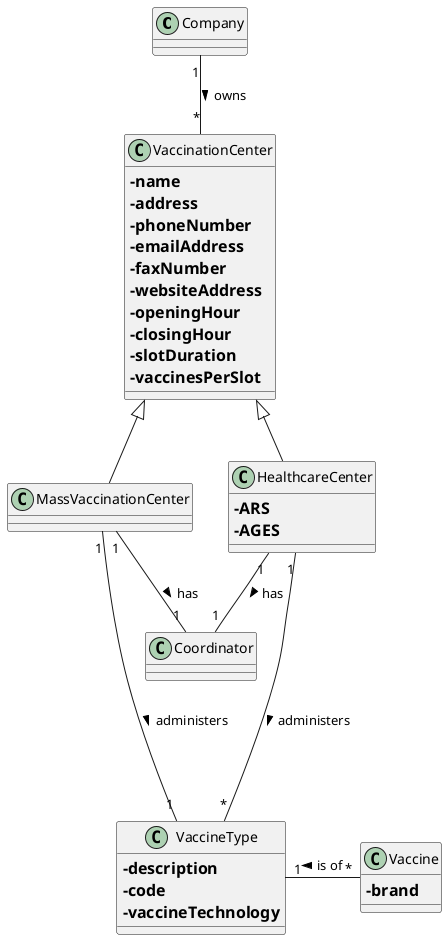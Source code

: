 @startuml
'https://plantuml.com/class-diagram
'!pragma layout smetana

class Company

class VaccineType{
==-description
==-code
==-vaccineTechnology
}

class Vaccine{
==-brand
}

class VaccinationCenter{
==-name
==-address
==-phoneNumber
==-emailAddress
==-faxNumber
==-websiteAddress
==-openingHour
==-closingHour
==-slotDuration
==-vaccinesPerSlot
}

class Coordinator

class MassVaccinationCenter extends VaccinationCenter{

}

class HealthcareCenter extends VaccinationCenter{
==-ARS
==-AGES
}

Company "1" -down- "*" VaccinationCenter: owns >
MassVaccinationCenter "1" -down- "1" Coordinator: has >
HealthcareCenter "1" -down- "1" Coordinator: has >
MassVaccinationCenter "1" --down-- "1" VaccineType: administers >
HealthcareCenter "1" -down- "*" VaccineType: administers >
Vaccine "*" --left-- "1" VaccineType: is of >

@enduml